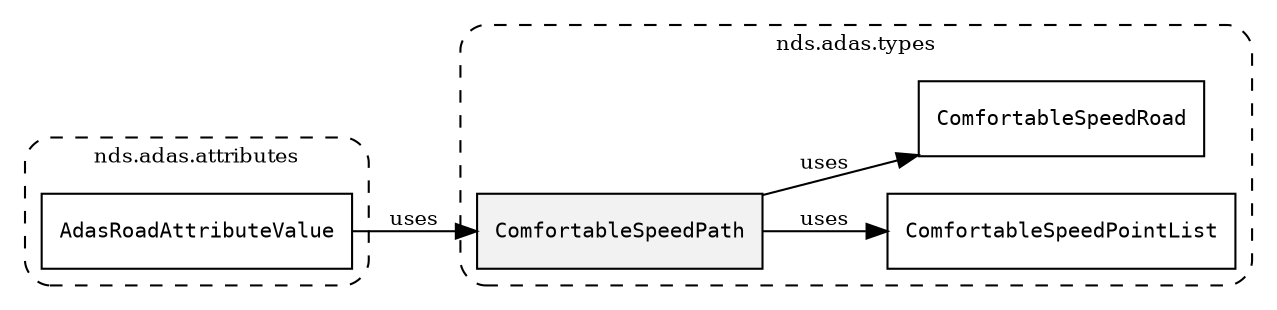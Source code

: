 /**
 * This dot file creates symbol collaboration diagram for ComfortableSpeedPath.
 */
digraph ZSERIO
{
    node [shape=box, fontsize=10];
    rankdir="LR";
    fontsize=10;
    tooltip="ComfortableSpeedPath collaboration diagram";

    subgraph "cluster_nds.adas.types"
    {
        style="dashed, rounded";
        label="nds.adas.types";
        tooltip="Package nds.adas.types";
        href="../../../content/packages/nds.adas.types.html#Package-nds-adas-types";
        target="_parent";

        "ComfortableSpeedPath" [style="filled", fillcolor="#0000000D", target="_parent", label=<<font face="monospace"><table align="center" border="0" cellspacing="0" cellpadding="0"><tr><td href="../../../content/packages/nds.adas.types.html#Structure-ComfortableSpeedPath" title="Structure defined in nds.adas.types">ComfortableSpeedPath</td></tr></table></font>>];
        "ComfortableSpeedPointList" [target="_parent", label=<<font face="monospace"><table align="center" border="0" cellspacing="0" cellpadding="0"><tr><td href="../../../content/packages/nds.adas.types.html#Structure-ComfortableSpeedPointList" title="Structure defined in nds.adas.types">ComfortableSpeedPointList</td></tr></table></font>>];
        "ComfortableSpeedRoad" [target="_parent", label=<<font face="monospace"><table align="center" border="0" cellspacing="0" cellpadding="0"><tr><td href="../../../content/packages/nds.adas.types.html#Structure-ComfortableSpeedRoad" title="Structure defined in nds.adas.types">ComfortableSpeedRoad</td></tr></table></font>>];
    }

    subgraph "cluster_nds.adas.attributes"
    {
        style="dashed, rounded";
        label="nds.adas.attributes";
        tooltip="Package nds.adas.attributes";
        href="../../../content/packages/nds.adas.attributes.html#Package-nds-adas-attributes";
        target="_parent";

        "AdasRoadAttributeValue" [target="_parent", label=<<font face="monospace"><table align="center" border="0" cellspacing="0" cellpadding="0"><tr><td href="../../../content/packages/nds.adas.attributes.html#Choice-AdasRoadAttributeValue" title="Choice defined in nds.adas.attributes">AdasRoadAttributeValue</td></tr></table></font>>];
    }

    "ComfortableSpeedPath" -> "ComfortableSpeedPointList" [label="uses", fontsize=10];
    "ComfortableSpeedPath" -> "ComfortableSpeedRoad" [label="uses", fontsize=10];
    "AdasRoadAttributeValue" -> "ComfortableSpeedPath" [label="uses", fontsize=10];
}

